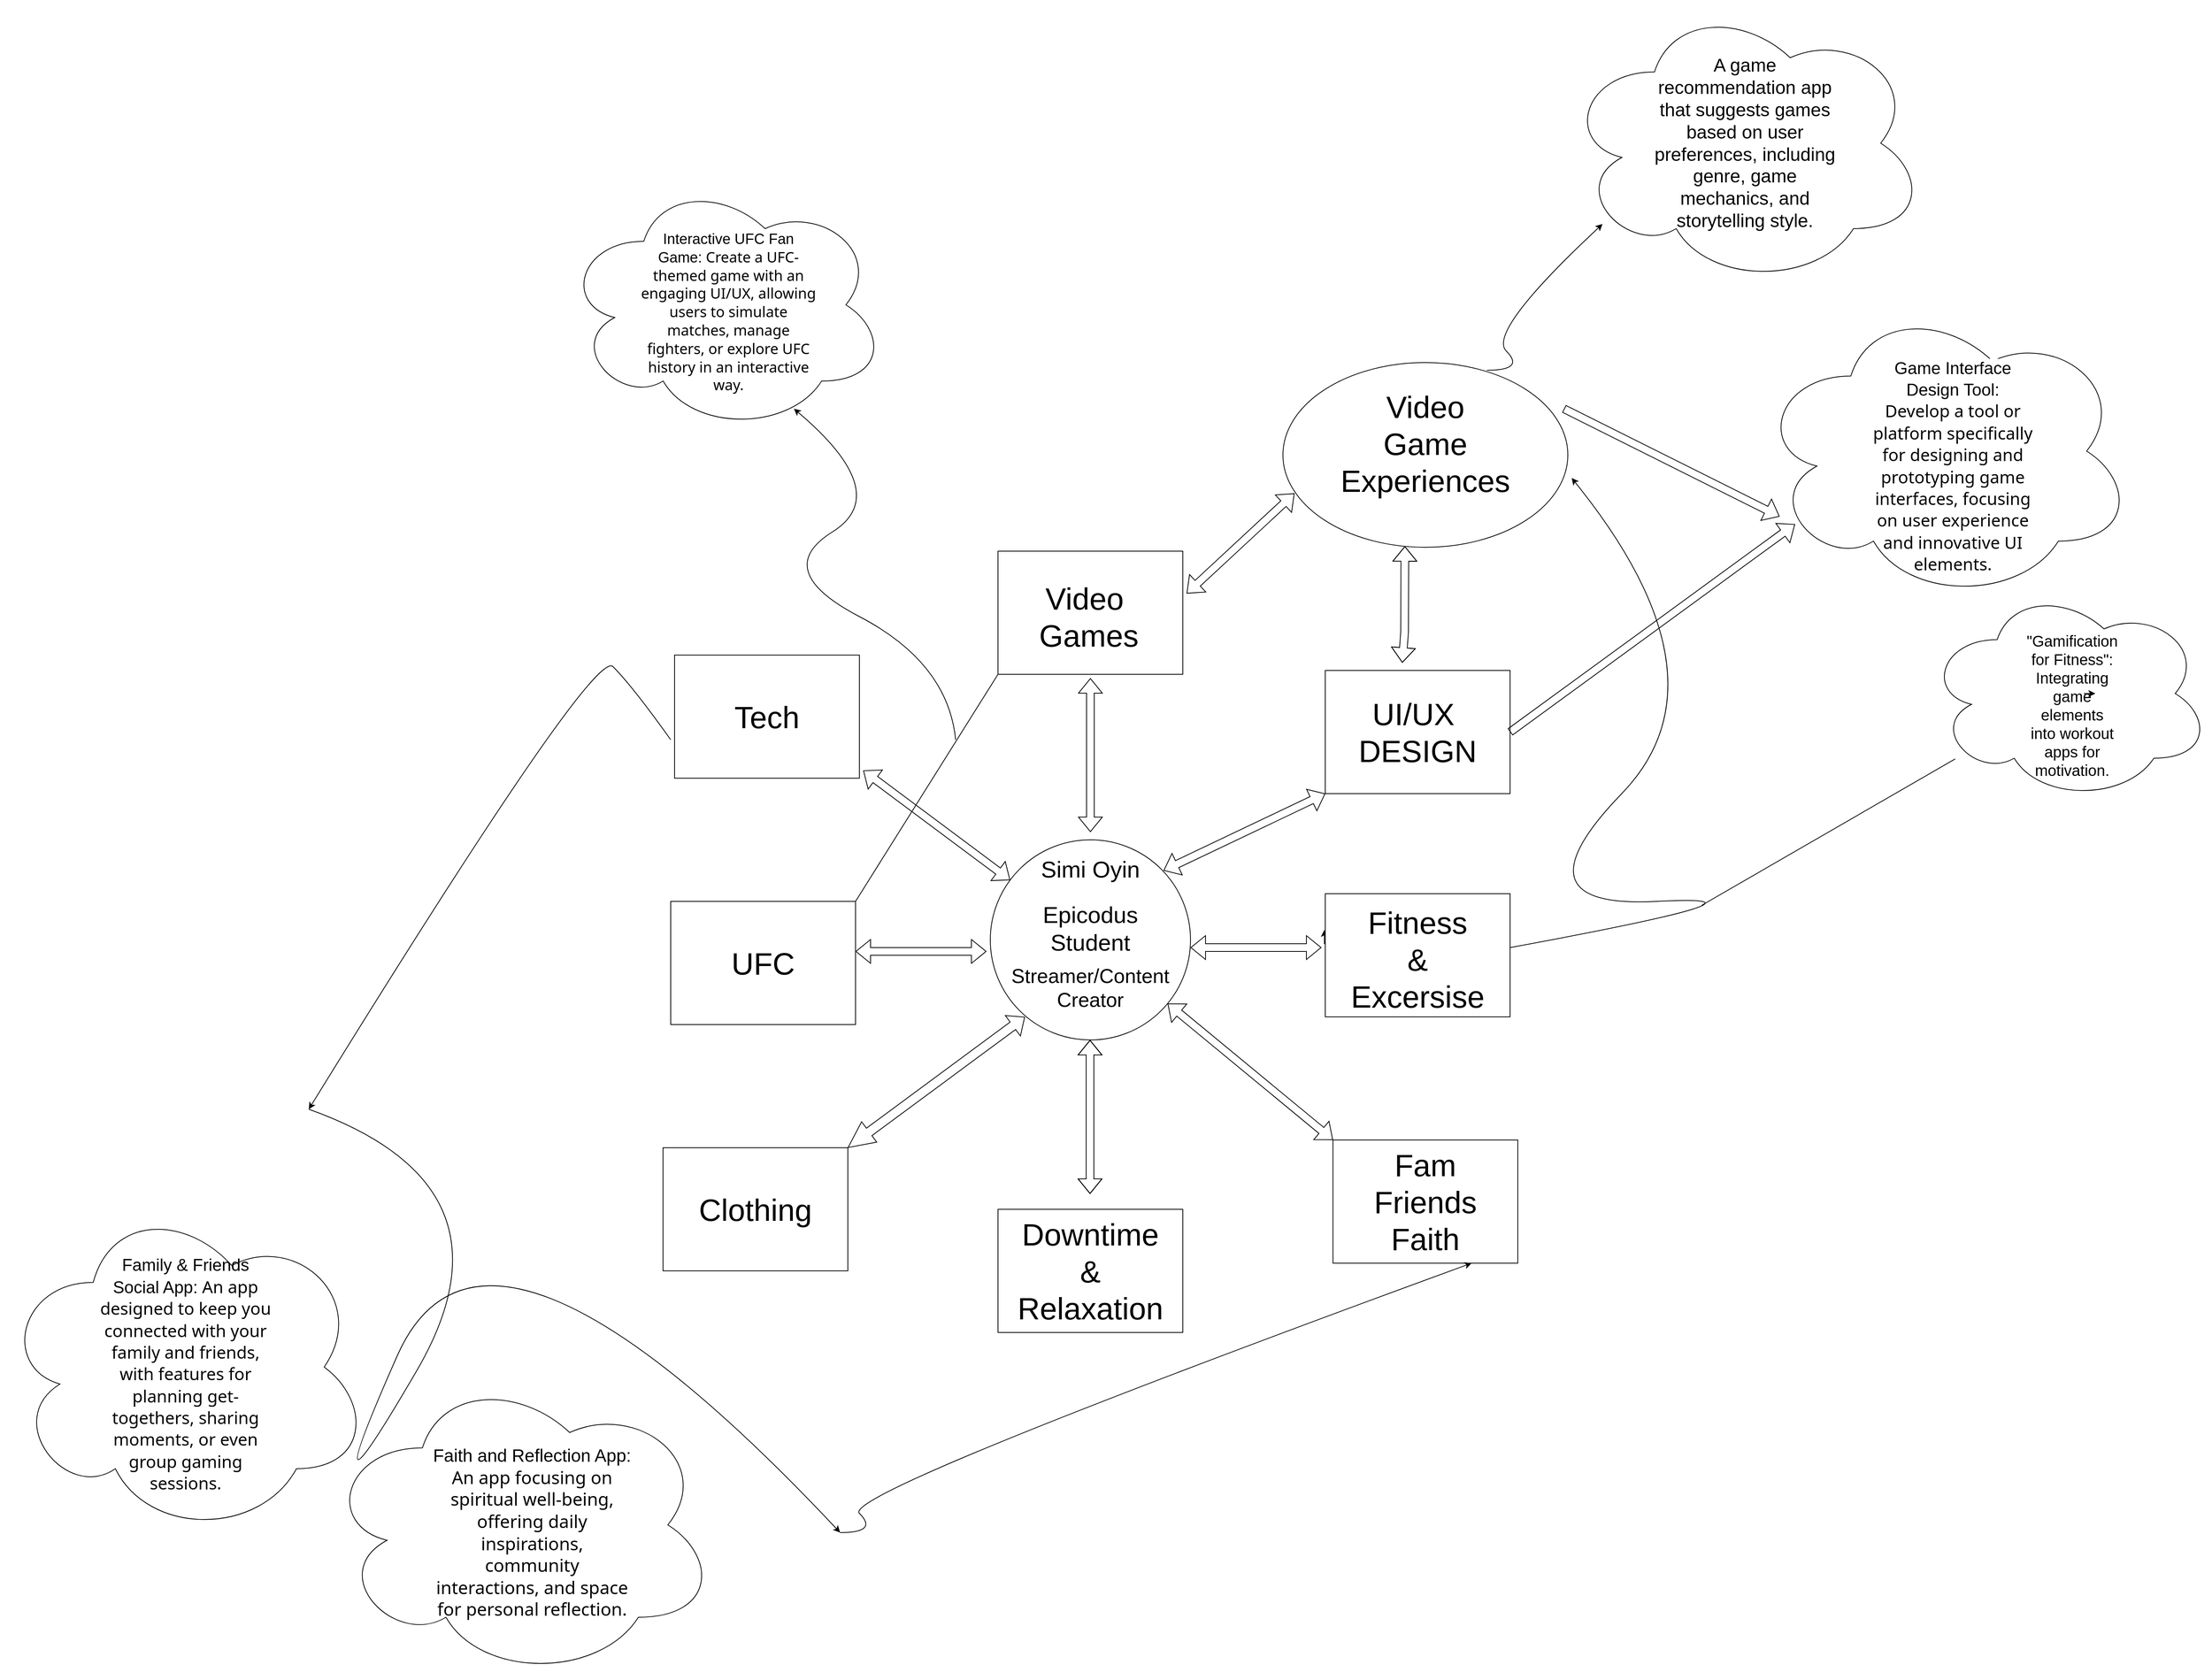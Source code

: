 <mxfile version="22.1.5" type="github">
  <diagram name="Page-1" id="c7558073-3199-34d8-9f00-42111426c3f3">
    <mxGraphModel dx="4687" dy="2809" grid="1" gridSize="10" guides="1" tooltips="1" connect="1" arrows="1" fold="1" page="1" pageScale="1" pageWidth="826" pageHeight="1169" background="none" math="0" shadow="0">
      <root>
        <mxCell id="0" />
        <mxCell id="1" parent="0" />
        <mxCell id="BmP0dDk1l4rGryoXVfla-103" value="" style="ellipse;whiteSpace=wrap;html=1;aspect=fixed;" vertex="1" parent="1">
          <mxGeometry x="315" y="500" width="260" height="260" as="geometry" />
        </mxCell>
        <mxCell id="BmP0dDk1l4rGryoXVfla-104" value="&lt;font style=&quot;font-size: 30px;&quot;&gt;Simi Oyin&lt;/font&gt;" style="text;html=1;strokeColor=none;fillColor=none;align=center;verticalAlign=middle;whiteSpace=wrap;rounded=0;" vertex="1" parent="1">
          <mxGeometry x="375" y="490" width="140" height="95" as="geometry" />
        </mxCell>
        <mxCell id="BmP0dDk1l4rGryoXVfla-105" value="&lt;font style=&quot;font-size: 30px;&quot;&gt;Epicodus Student&lt;/font&gt;" style="text;html=1;strokeColor=none;fillColor=none;align=center;verticalAlign=middle;whiteSpace=wrap;rounded=0;" vertex="1" parent="1">
          <mxGeometry x="415" y="600" width="60" height="30" as="geometry" />
        </mxCell>
        <mxCell id="BmP0dDk1l4rGryoXVfla-106" value="&lt;font style=&quot;font-size: 26px;&quot;&gt;Streamer/Content Creator&lt;br&gt;&lt;br&gt;&lt;/font&gt;" style="text;html=1;strokeColor=none;fillColor=none;align=center;verticalAlign=middle;whiteSpace=wrap;rounded=0;" vertex="1" parent="1">
          <mxGeometry x="365" y="670" width="160" height="75" as="geometry" />
        </mxCell>
        <mxCell id="BmP0dDk1l4rGryoXVfla-117" value="" style="rounded=0;whiteSpace=wrap;html=1;" vertex="1" parent="1">
          <mxGeometry x="750" y="280" width="240" height="160" as="geometry" />
        </mxCell>
        <mxCell id="BmP0dDk1l4rGryoXVfla-125" value="" style="shape=flexArrow;endArrow=classic;startArrow=classic;html=1;rounded=0;entryX=0;entryY=1;entryDx=0;entryDy=0;" edge="1" parent="1" target="BmP0dDk1l4rGryoXVfla-117">
          <mxGeometry width="100" height="100" relative="1" as="geometry">
            <mxPoint x="540" y="540" as="sourcePoint" />
            <mxPoint x="640" y="440" as="targetPoint" />
          </mxGeometry>
        </mxCell>
        <mxCell id="BmP0dDk1l4rGryoXVfla-126" value="" style="shape=flexArrow;endArrow=classic;startArrow=classic;html=1;rounded=0;entryX=0.5;entryY=1;entryDx=0;entryDy=0;exitX=0.5;exitY=0;exitDx=0;exitDy=0;" edge="1" parent="1" source="BmP0dDk1l4rGryoXVfla-104">
          <mxGeometry width="100" height="100" relative="1" as="geometry">
            <mxPoint x="385" y="450" as="sourcePoint" />
            <mxPoint x="445" y="290" as="targetPoint" />
          </mxGeometry>
        </mxCell>
        <mxCell id="BmP0dDk1l4rGryoXVfla-127" value="" style="shape=flexArrow;endArrow=classic;startArrow=classic;html=1;rounded=0;" edge="1" parent="1" target="BmP0dDk1l4rGryoXVfla-103">
          <mxGeometry width="100" height="100" relative="1" as="geometry">
            <mxPoint x="150" y="410" as="sourcePoint" />
            <mxPoint x="250" y="310" as="targetPoint" />
          </mxGeometry>
        </mxCell>
        <mxCell id="BmP0dDk1l4rGryoXVfla-128" value="" style="shape=flexArrow;endArrow=classic;startArrow=classic;html=1;rounded=0;" edge="1" parent="1">
          <mxGeometry width="100" height="100" relative="1" as="geometry">
            <mxPoint x="140" y="645" as="sourcePoint" />
            <mxPoint x="310" y="645" as="targetPoint" />
          </mxGeometry>
        </mxCell>
        <mxCell id="BmP0dDk1l4rGryoXVfla-130" style="edgeStyle=orthogonalEdgeStyle;rounded=0;orthogonalLoop=1;jettySize=auto;html=1;exitX=0;exitY=0.5;exitDx=0;exitDy=0;entryX=-0.005;entryY=0.38;entryDx=0;entryDy=0;entryPerimeter=0;" edge="1" parent="1">
          <mxGeometry relative="1" as="geometry">
            <mxPoint x="750" y="635" as="sourcePoint" />
            <mxPoint x="748.8" y="617" as="targetPoint" />
          </mxGeometry>
        </mxCell>
        <mxCell id="BmP0dDk1l4rGryoXVfla-133" value="" style="shape=flexArrow;endArrow=classic;startArrow=classic;html=1;rounded=0;" edge="1" parent="1">
          <mxGeometry width="100" height="100" relative="1" as="geometry">
            <mxPoint x="575" y="640" as="sourcePoint" />
            <mxPoint x="745" y="640" as="targetPoint" />
          </mxGeometry>
        </mxCell>
        <mxCell id="BmP0dDk1l4rGryoXVfla-134" value="" style="shape=flexArrow;endArrow=classic;startArrow=classic;html=1;rounded=0;entryX=0.5;entryY=1;entryDx=0;entryDy=0;exitX=0.5;exitY=0;exitDx=0;exitDy=0;" edge="1" parent="1">
          <mxGeometry width="100" height="100" relative="1" as="geometry">
            <mxPoint x="444.5" y="960" as="sourcePoint" />
            <mxPoint x="444.5" y="760" as="targetPoint" />
            <Array as="points">
              <mxPoint x="444.5" y="870" />
            </Array>
          </mxGeometry>
        </mxCell>
        <mxCell id="BmP0dDk1l4rGryoXVfla-135" value="" style="shape=flexArrow;endArrow=classic;startArrow=classic;html=1;rounded=0;entryX=0;entryY=0;entryDx=0;entryDy=0;" edge="1" parent="1" source="BmP0dDk1l4rGryoXVfla-103" target="BmP0dDk1l4rGryoXVfla-139">
          <mxGeometry width="100" height="100" relative="1" as="geometry">
            <mxPoint x="500" y="810" as="sourcePoint" />
            <mxPoint x="730" y="870" as="targetPoint" />
          </mxGeometry>
        </mxCell>
        <mxCell id="BmP0dDk1l4rGryoXVfla-136" value="" style="rounded=0;whiteSpace=wrap;html=1;" vertex="1" parent="1">
          <mxGeometry x="325" y="125" width="240" height="160" as="geometry" />
        </mxCell>
        <mxCell id="BmP0dDk1l4rGryoXVfla-137" value="" style="rounded=0;whiteSpace=wrap;html=1;" vertex="1" parent="1">
          <mxGeometry x="-95" y="260" width="240" height="160" as="geometry" />
        </mxCell>
        <mxCell id="BmP0dDk1l4rGryoXVfla-138" value="" style="rounded=0;whiteSpace=wrap;html=1;" vertex="1" parent="1">
          <mxGeometry x="750" y="570" width="240" height="160" as="geometry" />
        </mxCell>
        <mxCell id="BmP0dDk1l4rGryoXVfla-139" value="" style="rounded=0;whiteSpace=wrap;html=1;" vertex="1" parent="1">
          <mxGeometry x="760" y="890" width="240" height="160" as="geometry" />
        </mxCell>
        <mxCell id="BmP0dDk1l4rGryoXVfla-140" value="" style="rounded=0;whiteSpace=wrap;html=1;" vertex="1" parent="1">
          <mxGeometry x="325" y="980" width="240" height="160" as="geometry" />
        </mxCell>
        <mxCell id="BmP0dDk1l4rGryoXVfla-141" value="" style="rounded=0;whiteSpace=wrap;html=1;" vertex="1" parent="1">
          <mxGeometry x="-110" y="900" width="240" height="160" as="geometry" />
        </mxCell>
        <mxCell id="BmP0dDk1l4rGryoXVfla-142" value="" style="rounded=0;whiteSpace=wrap;html=1;" vertex="1" parent="1">
          <mxGeometry x="-100" y="580" width="240" height="160" as="geometry" />
        </mxCell>
        <mxCell id="BmP0dDk1l4rGryoXVfla-143" value="" style="shape=flexArrow;endArrow=classic;startArrow=classic;html=1;rounded=0;width=12;startSize=10.98;exitX=1;exitY=0;exitDx=0;exitDy=0;" edge="1" parent="1" source="BmP0dDk1l4rGryoXVfla-141">
          <mxGeometry width="100" height="100" relative="1" as="geometry">
            <mxPoint x="150" y="880" as="sourcePoint" />
            <mxPoint x="360" y="730" as="targetPoint" />
          </mxGeometry>
        </mxCell>
        <mxCell id="BmP0dDk1l4rGryoXVfla-144" value="Video&amp;nbsp;&lt;br&gt;Games" style="text;html=1;strokeColor=none;fillColor=none;align=center;verticalAlign=middle;whiteSpace=wrap;rounded=0;fontSize=40;" vertex="1" parent="1">
          <mxGeometry x="413" y="195" width="60" height="30" as="geometry" />
        </mxCell>
        <mxCell id="BmP0dDk1l4rGryoXVfla-145" value="UI/UX&amp;nbsp;&lt;br&gt;DESIGN" style="text;html=1;strokeColor=none;fillColor=none;align=center;verticalAlign=middle;whiteSpace=wrap;rounded=0;fontSize=40;" vertex="1" parent="1">
          <mxGeometry x="840" y="345" width="60" height="30" as="geometry" />
        </mxCell>
        <mxCell id="BmP0dDk1l4rGryoXVfla-146" value="Tech" style="text;html=1;strokeColor=none;fillColor=none;align=center;verticalAlign=middle;whiteSpace=wrap;rounded=0;fontSize=40;" vertex="1" parent="1">
          <mxGeometry x="-5" y="325" width="60" height="30" as="geometry" />
        </mxCell>
        <mxCell id="BmP0dDk1l4rGryoXVfla-147" value="UFC" style="text;html=1;strokeColor=none;fillColor=none;align=center;verticalAlign=middle;whiteSpace=wrap;rounded=0;fontSize=40;" vertex="1" parent="1">
          <mxGeometry x="-10" y="645" width="60" height="30" as="geometry" />
        </mxCell>
        <mxCell id="BmP0dDk1l4rGryoXVfla-148" value="&lt;span style=&quot;font-size: 40px;&quot;&gt;Fitness&lt;br&gt;&amp;amp;&lt;br&gt;Excersise&lt;br&gt;&lt;/span&gt;" style="text;html=1;strokeColor=none;fillColor=none;align=center;verticalAlign=middle;whiteSpace=wrap;rounded=0;" vertex="1" parent="1">
          <mxGeometry x="840" y="640" width="60" height="30" as="geometry" />
        </mxCell>
        <mxCell id="BmP0dDk1l4rGryoXVfla-149" value="Clothing" style="text;html=1;strokeColor=none;fillColor=none;align=center;verticalAlign=middle;whiteSpace=wrap;rounded=0;fontSize=40;" vertex="1" parent="1">
          <mxGeometry x="-20" y="965" width="60" height="30" as="geometry" />
        </mxCell>
        <mxCell id="BmP0dDk1l4rGryoXVfla-150" value="Downtime&lt;br&gt;&amp;amp;&lt;br&gt;Relaxation" style="text;html=1;strokeColor=none;fillColor=none;align=center;verticalAlign=middle;whiteSpace=wrap;rounded=0;fontSize=40;" vertex="1" parent="1">
          <mxGeometry x="415" y="1045" width="60" height="30" as="geometry" />
        </mxCell>
        <mxCell id="BmP0dDk1l4rGryoXVfla-151" value="&lt;font style=&quot;font-size: 40px;&quot;&gt;Fam&lt;br&gt;Friends&lt;br&gt;Faith&lt;br&gt;&lt;/font&gt;" style="text;html=1;strokeColor=none;fillColor=none;align=center;verticalAlign=middle;whiteSpace=wrap;rounded=0;" vertex="1" parent="1">
          <mxGeometry x="850" y="955" width="60" height="30" as="geometry" />
        </mxCell>
        <mxCell id="BmP0dDk1l4rGryoXVfla-152" value="" style="ellipse;whiteSpace=wrap;html=1;" vertex="1" parent="1">
          <mxGeometry x="695" y="-120" width="370" height="240" as="geometry" />
        </mxCell>
        <mxCell id="BmP0dDk1l4rGryoXVfla-153" value="Video Game Experiences" style="text;html=1;strokeColor=none;fillColor=none;align=center;verticalAlign=middle;whiteSpace=wrap;rounded=0;fontSize=40;" vertex="1" parent="1">
          <mxGeometry x="850" y="-70" width="60" height="110" as="geometry" />
        </mxCell>
        <mxCell id="BmP0dDk1l4rGryoXVfla-154" value="" style="shape=flexArrow;endArrow=classic;startArrow=classic;html=1;rounded=0;entryX=0.428;entryY=0.994;entryDx=0;entryDy=0;entryPerimeter=0;" edge="1" parent="1" target="BmP0dDk1l4rGryoXVfla-152">
          <mxGeometry width="100" height="100" relative="1" as="geometry">
            <mxPoint x="850" y="270" as="sourcePoint" />
            <mxPoint x="950" y="170" as="targetPoint" />
            <Array as="points">
              <mxPoint x="853" y="230" />
            </Array>
          </mxGeometry>
        </mxCell>
        <mxCell id="BmP0dDk1l4rGryoXVfla-155" value="" style="shape=flexArrow;endArrow=classic;startArrow=classic;html=1;rounded=0;" edge="1" parent="1">
          <mxGeometry width="100" height="100" relative="1" as="geometry">
            <mxPoint x="570" y="180" as="sourcePoint" />
            <mxPoint x="710" y="50" as="targetPoint" />
          </mxGeometry>
        </mxCell>
        <mxCell id="BmP0dDk1l4rGryoXVfla-158" value="" style="curved=1;endArrow=classic;html=1;rounded=0;" edge="1" parent="1">
          <mxGeometry width="50" height="50" relative="1" as="geometry">
            <mxPoint x="990" y="640" as="sourcePoint" />
            <mxPoint x="1070" y="30" as="targetPoint" />
            <Array as="points">
              <mxPoint x="1370" y="570" />
              <mxPoint x="990" y="590" />
              <mxPoint x="1280" y="290" />
            </Array>
          </mxGeometry>
        </mxCell>
        <mxCell id="BmP0dDk1l4rGryoXVfla-159" value="" style="endArrow=none;html=1;rounded=0;" edge="1" parent="1" target="BmP0dDk1l4rGryoXVfla-161">
          <mxGeometry width="50" height="50" relative="1" as="geometry">
            <mxPoint x="1239" y="585" as="sourcePoint" />
            <mxPoint x="1520" y="210" as="targetPoint" />
          </mxGeometry>
        </mxCell>
        <mxCell id="BmP0dDk1l4rGryoXVfla-161" value="" style="ellipse;shape=cloud;whiteSpace=wrap;html=1;" vertex="1" parent="1">
          <mxGeometry x="1530" y="170" width="370" height="280" as="geometry" />
        </mxCell>
        <mxCell id="BmP0dDk1l4rGryoXVfla-162" value="&quot;Gamification for Fitness&quot;: Integrating game elements into workout apps for motivation." style="text;html=1;strokeColor=none;fillColor=none;align=center;verticalAlign=middle;whiteSpace=wrap;rounded=0;fontSize=20;" vertex="1" parent="1">
          <mxGeometry x="1690" y="310" width="60" height="30" as="geometry" />
        </mxCell>
        <mxCell id="BmP0dDk1l4rGryoXVfla-163" style="edgeStyle=orthogonalEdgeStyle;rounded=0;orthogonalLoop=1;jettySize=auto;html=1;exitX=0.75;exitY=0;exitDx=0;exitDy=0;entryX=1;entryY=0;entryDx=0;entryDy=0;" edge="1" parent="1" source="BmP0dDk1l4rGryoXVfla-162" target="BmP0dDk1l4rGryoXVfla-162">
          <mxGeometry relative="1" as="geometry" />
        </mxCell>
        <mxCell id="BmP0dDk1l4rGryoXVfla-164" value="" style="curved=1;endArrow=classic;html=1;rounded=0;" edge="1" parent="1">
          <mxGeometry width="50" height="50" relative="1" as="geometry">
            <mxPoint x="960" y="-110" as="sourcePoint" />
            <mxPoint x="1110" y="-300" as="targetPoint" />
            <Array as="points">
              <mxPoint x="1010" y="-110" />
              <mxPoint x="960" y="-160" />
            </Array>
          </mxGeometry>
        </mxCell>
        <mxCell id="BmP0dDk1l4rGryoXVfla-165" value="" style="ellipse;shape=cloud;whiteSpace=wrap;html=1;" vertex="1" parent="1">
          <mxGeometry x="1060" y="-590" width="470" height="370" as="geometry" />
        </mxCell>
        <mxCell id="BmP0dDk1l4rGryoXVfla-166" value="&lt;font style=&quot;font-size: 24px;&quot;&gt;A game recommendation app that suggests games based on user preferences, including genre, game mechanics, and storytelling style.&lt;/font&gt;" style="text;html=1;strokeColor=none;fillColor=none;align=center;verticalAlign=middle;whiteSpace=wrap;rounded=0;" vertex="1" parent="1">
          <mxGeometry x="1170" y="-465" width="250" height="120" as="geometry" />
        </mxCell>
        <mxCell id="BmP0dDk1l4rGryoXVfla-168" value="" style="shape=flexArrow;endArrow=classic;html=1;rounded=0;" edge="1" parent="1">
          <mxGeometry width="50" height="50" relative="1" as="geometry">
            <mxPoint x="990" y="360" as="sourcePoint" />
            <mxPoint x="1360" y="90" as="targetPoint" />
          </mxGeometry>
        </mxCell>
        <mxCell id="BmP0dDk1l4rGryoXVfla-170" value="" style="shape=flexArrow;endArrow=classic;html=1;rounded=0;" edge="1" parent="1">
          <mxGeometry width="50" height="50" relative="1" as="geometry">
            <mxPoint x="1060" y="-60" as="sourcePoint" />
            <mxPoint x="1340" y="80" as="targetPoint" />
          </mxGeometry>
        </mxCell>
        <mxCell id="BmP0dDk1l4rGryoXVfla-171" value="" style="ellipse;shape=cloud;whiteSpace=wrap;html=1;" vertex="1" parent="1">
          <mxGeometry x="1310" y="-200" width="490" height="390" as="geometry" />
        </mxCell>
        <mxCell id="BmP0dDk1l4rGryoXVfla-172" value="&lt;font style=&quot;font-size: 22px; background-color: rgb(255, 255, 255);&quot;&gt;Game Interface Design Tool:&lt;span style=&quot;font-family: Söhne, ui-sans-serif, system-ui, -apple-system, &amp;quot;Segoe UI&amp;quot;, Roboto, Ubuntu, Cantarell, &amp;quot;Noto Sans&amp;quot;, sans-serif, &amp;quot;Helvetica Neue&amp;quot;, Arial, &amp;quot;Apple Color Emoji&amp;quot;, &amp;quot;Segoe UI Emoji&amp;quot;, &amp;quot;Segoe UI Symbol&amp;quot;, &amp;quot;Noto Color Emoji&amp;quot;; text-align: left;&quot;&gt; Develop a tool or platform specifically for designing and prototyping game interfaces, focusing on user experience and innovative UI elements.&lt;/span&gt;&lt;/font&gt;" style="text;html=1;strokeColor=none;fillColor=none;align=center;verticalAlign=middle;whiteSpace=wrap;rounded=0;" vertex="1" parent="1">
          <mxGeometry x="1460" width="210" height="30" as="geometry" />
        </mxCell>
        <mxCell id="BmP0dDk1l4rGryoXVfla-177" value="" style="endArrow=none;html=1;rounded=0;entryX=0;entryY=1;entryDx=0;entryDy=0;" edge="1" parent="1" target="BmP0dDk1l4rGryoXVfla-136">
          <mxGeometry width="50" height="50" relative="1" as="geometry">
            <mxPoint x="140" y="580" as="sourcePoint" />
            <mxPoint x="190" y="530" as="targetPoint" />
          </mxGeometry>
        </mxCell>
        <mxCell id="BmP0dDk1l4rGryoXVfla-179" value="" style="curved=1;endArrow=classic;html=1;rounded=0;" edge="1" parent="1">
          <mxGeometry width="50" height="50" relative="1" as="geometry">
            <mxPoint x="270" y="370" as="sourcePoint" />
            <mxPoint x="60" y="-60" as="targetPoint" />
            <Array as="points">
              <mxPoint x="260" y="270" />
              <mxPoint x="30" y="150" />
              <mxPoint x="190" y="50" />
            </Array>
          </mxGeometry>
        </mxCell>
        <mxCell id="BmP0dDk1l4rGryoXVfla-180" value="" style="ellipse;shape=cloud;whiteSpace=wrap;html=1;" vertex="1" parent="1">
          <mxGeometry x="-240" y="-360" width="420" height="330" as="geometry" />
        </mxCell>
        <mxCell id="BmP0dDk1l4rGryoXVfla-181" value="&lt;span style=&quot;background-color: rgb(255, 255, 255);&quot;&gt;Interactive UFC Fan Game:&lt;span style=&quot;font-family: Söhne, ui-sans-serif, system-ui, -apple-system, &amp;quot;Segoe UI&amp;quot;, Roboto, Ubuntu, Cantarell, &amp;quot;Noto Sans&amp;quot;, sans-serif, &amp;quot;Helvetica Neue&amp;quot;, Arial, &amp;quot;Apple Color Emoji&amp;quot;, &amp;quot;Segoe UI Emoji&amp;quot;, &amp;quot;Segoe UI Symbol&amp;quot;, &amp;quot;Noto Color Emoji&amp;quot;; font-size: 19px; text-align: left;&quot;&gt; Create a UFC-themed game with an engaging UI/UX, allowing users to simulate matches, manage fighters, or explore UFC history in an interactive way.&lt;/span&gt;&lt;/span&gt;" style="text;html=1;strokeColor=none;fillColor=none;align=center;verticalAlign=middle;whiteSpace=wrap;rounded=0;fontSize=19;" vertex="1" parent="1">
          <mxGeometry x="-140" y="-200" width="230" height="30" as="geometry" />
        </mxCell>
        <mxCell id="BmP0dDk1l4rGryoXVfla-183" value="" style="curved=1;endArrow=classic;html=1;rounded=0;" edge="1" parent="1">
          <mxGeometry width="50" height="50" relative="1" as="geometry">
            <mxPoint x="-100" y="370" as="sourcePoint" />
            <mxPoint x="-570" y="850" as="targetPoint" />
            <Array as="points">
              <mxPoint x="-150" y="300" />
              <mxPoint x="-200" y="250" />
            </Array>
          </mxGeometry>
        </mxCell>
        <mxCell id="BmP0dDk1l4rGryoXVfla-185" value="" style="curved=1;endArrow=classic;html=1;rounded=0;" edge="1" parent="1">
          <mxGeometry width="50" height="50" relative="1" as="geometry">
            <mxPoint x="-570" y="850" as="sourcePoint" />
            <mxPoint x="120" y="1400" as="targetPoint" />
            <Array as="points">
              <mxPoint x="-290" y="950" />
              <mxPoint x="-570" y="1430" />
              <mxPoint x="-340" y="910" />
            </Array>
          </mxGeometry>
        </mxCell>
        <mxCell id="BmP0dDk1l4rGryoXVfla-186" value="" style="curved=1;endArrow=classic;html=1;rounded=0;entryX=0.75;entryY=1;entryDx=0;entryDy=0;" edge="1" parent="1" target="BmP0dDk1l4rGryoXVfla-139">
          <mxGeometry width="50" height="50" relative="1" as="geometry">
            <mxPoint x="120" y="1400" as="sourcePoint" />
            <mxPoint x="170" y="1350" as="targetPoint" />
            <Array as="points">
              <mxPoint x="170" y="1400" />
              <mxPoint x="120" y="1350" />
            </Array>
          </mxGeometry>
        </mxCell>
        <mxCell id="BmP0dDk1l4rGryoXVfla-187" value="" style="ellipse;shape=cloud;whiteSpace=wrap;html=1;" vertex="1" parent="1">
          <mxGeometry x="-970" y="965" width="480" height="440" as="geometry" />
        </mxCell>
        <mxCell id="BmP0dDk1l4rGryoXVfla-188" value="" style="ellipse;shape=cloud;whiteSpace=wrap;html=1;" vertex="1" parent="1">
          <mxGeometry x="-550" y="1190" width="510" height="400" as="geometry" />
        </mxCell>
        <mxCell id="BmP0dDk1l4rGryoXVfla-189" value="&lt;font style=&quot;font-size: 22px;&quot;&gt;Family &amp;amp; Friends Social App:&lt;span style=&quot;font-family: Söhne, ui-sans-serif, system-ui, -apple-system, &amp;quot;Segoe UI&amp;quot;, Roboto, Ubuntu, Cantarell, &amp;quot;Noto Sans&amp;quot;, sans-serif, &amp;quot;Helvetica Neue&amp;quot;, Arial, &amp;quot;Apple Color Emoji&amp;quot;, &amp;quot;Segoe UI Emoji&amp;quot;, &amp;quot;Segoe UI Symbol&amp;quot;, &amp;quot;Noto Color Emoji&amp;quot;; text-align: left;&quot;&gt; An app designed to keep you connected with your family and friends, with features for planning get-togethers, sharing moments, or even group gaming sessions.&lt;/span&gt;&lt;/font&gt;" style="text;html=1;strokeColor=none;fillColor=none;align=center;verticalAlign=middle;whiteSpace=wrap;rounded=0;" vertex="1" parent="1">
          <mxGeometry x="-845" y="1180" width="230" height="30" as="geometry" />
        </mxCell>
        <mxCell id="BmP0dDk1l4rGryoXVfla-190" value="&lt;font style=&quot;font-size: 23px;&quot;&gt;Faith and Reflection App:&lt;span style=&quot;font-family: Söhne, ui-sans-serif, system-ui, -apple-system, &amp;quot;Segoe UI&amp;quot;, Roboto, Ubuntu, Cantarell, &amp;quot;Noto Sans&amp;quot;, sans-serif, &amp;quot;Helvetica Neue&amp;quot;, Arial, &amp;quot;Apple Color Emoji&amp;quot;, &amp;quot;Segoe UI Emoji&amp;quot;, &amp;quot;Segoe UI Symbol&amp;quot;, &amp;quot;Noto Color Emoji&amp;quot;; text-align: left;&quot;&gt; An app focusing on spiritual well-being, offering daily inspirations, community interactions, and space for personal reflection.&lt;/span&gt;&lt;/font&gt;" style="text;html=1;strokeColor=none;fillColor=none;align=center;verticalAlign=middle;whiteSpace=wrap;rounded=0;" vertex="1" parent="1">
          <mxGeometry x="-410" y="1290" width="260" height="220" as="geometry" />
        </mxCell>
      </root>
    </mxGraphModel>
  </diagram>
</mxfile>
